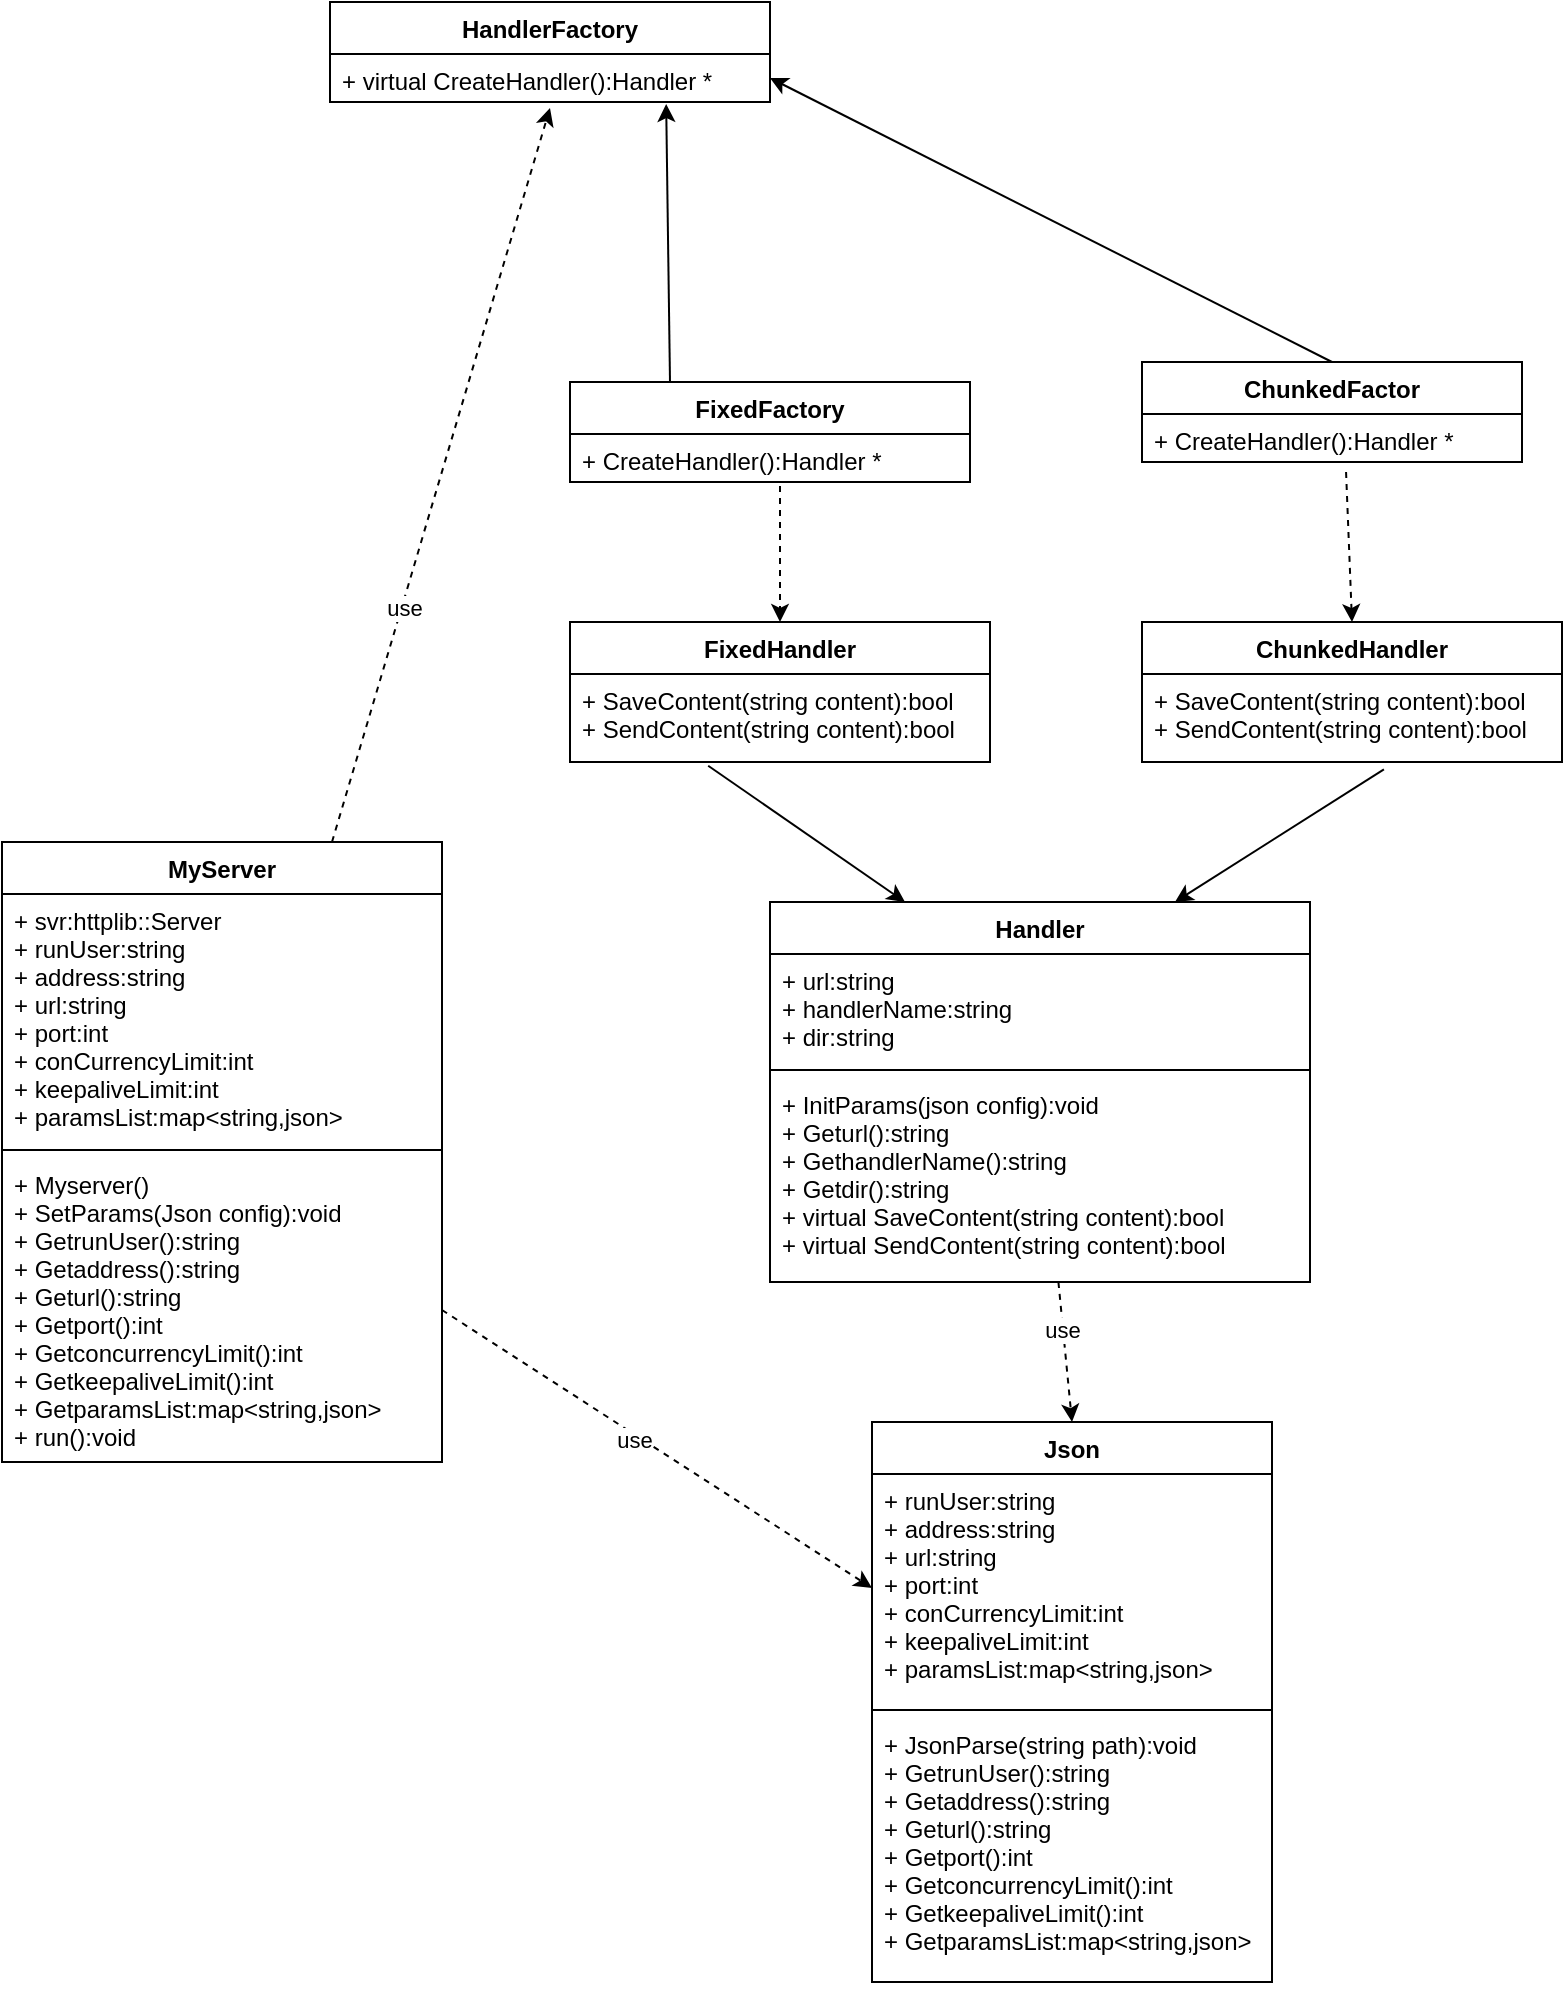 <mxfile>
    <diagram id="nGST3fsK-m_9oLN1t_x2" name="第 1 页">
        <mxGraphModel dx="496" dy="440" grid="1" gridSize="10" guides="1" tooltips="1" connect="1" arrows="1" fold="1" page="1" pageScale="1" pageWidth="827" pageHeight="1169" math="0" shadow="0">
            <root>
                <mxCell id="0"/>
                <mxCell id="1" parent="0"/>
                <mxCell id="56" style="edgeStyle=none;html=1;exitX=0.75;exitY=0;exitDx=0;exitDy=0;entryX=0.5;entryY=1.125;entryDx=0;entryDy=0;entryPerimeter=0;endArrow=classic;endFill=1;dashed=1;" parent="1" source="17" target="25" edge="1">
                    <mxGeometry relative="1" as="geometry"/>
                </mxCell>
                <mxCell id="57" value="use" style="edgeLabel;html=1;align=center;verticalAlign=middle;resizable=0;points=[];" parent="56" vertex="1" connectable="0">
                    <mxGeometry x="-0.357" y="-1" relative="1" as="geometry">
                        <mxPoint as="offset"/>
                    </mxGeometry>
                </mxCell>
                <mxCell id="17" value="MyServer" style="swimlane;fontStyle=1;align=center;verticalAlign=top;childLayout=stackLayout;horizontal=1;startSize=26;horizontalStack=0;resizeParent=1;resizeParentMax=0;resizeLast=0;collapsible=1;marginBottom=0;strokeColor=default;" parent="1" vertex="1">
                    <mxGeometry x="30" y="590" width="220" height="310" as="geometry"/>
                </mxCell>
                <mxCell id="18" value="+ svr:httplib::Server&#10;+ runUser:string&#10;+ address:string&#10;+ url:string&#10;+ port:int&#10;+ conCurrencyLimit:int&#10;+ keepaliveLimit:int&#10;+ paramsList:map&lt;string,json&gt;" style="text;strokeColor=none;fillColor=none;align=left;verticalAlign=top;spacingLeft=4;spacingRight=4;overflow=hidden;rotatable=0;points=[[0,0.5],[1,0.5]];portConstraint=eastwest;" parent="17" vertex="1">
                    <mxGeometry y="26" width="220" height="124" as="geometry"/>
                </mxCell>
                <mxCell id="19" value="" style="line;strokeWidth=1;fillColor=none;align=left;verticalAlign=middle;spacingTop=-1;spacingLeft=3;spacingRight=3;rotatable=0;labelPosition=right;points=[];portConstraint=eastwest;strokeColor=inherit;" parent="17" vertex="1">
                    <mxGeometry y="150" width="220" height="8" as="geometry"/>
                </mxCell>
                <mxCell id="20" value="+ Myserver()&#10;+ SetParams(Json config):void&#10;+ GetrunUser():string&#10;+ Getaddress():string&#10;+ Geturl():string&#10;+ Getport():int&#10;+ GetconcurrencyLimit():int&#10;+ GetkeepaliveLimit():int&#10;+ GetparamsList:map&lt;string,json&gt;&#10;+ run():void" style="text;strokeColor=none;fillColor=none;align=left;verticalAlign=top;spacingLeft=4;spacingRight=4;overflow=hidden;rotatable=0;points=[[0,0.5],[1,0.5]];portConstraint=eastwest;" parent="17" vertex="1">
                    <mxGeometry y="158" width="220" height="152" as="geometry"/>
                </mxCell>
                <mxCell id="22" value="HandlerFactory" style="swimlane;fontStyle=1;align=center;verticalAlign=top;childLayout=stackLayout;horizontal=1;startSize=26;horizontalStack=0;resizeParent=1;resizeParentMax=0;resizeLast=0;collapsible=1;marginBottom=0;strokeColor=default;" parent="1" vertex="1">
                    <mxGeometry x="194" y="170" width="220" height="50" as="geometry"/>
                </mxCell>
                <mxCell id="25" value="+ virtual CreateHandler():Handler *" style="text;strokeColor=none;fillColor=none;align=left;verticalAlign=top;spacingLeft=4;spacingRight=4;overflow=hidden;rotatable=0;points=[[0,0.5],[1,0.5]];portConstraint=eastwest;" parent="22" vertex="1">
                    <mxGeometry y="26" width="220" height="24" as="geometry"/>
                </mxCell>
                <mxCell id="26" value="Json" style="swimlane;fontStyle=1;align=center;verticalAlign=top;childLayout=stackLayout;horizontal=1;startSize=26;horizontalStack=0;resizeParent=1;resizeParentMax=0;resizeLast=0;collapsible=1;marginBottom=0;strokeColor=default;" parent="1" vertex="1">
                    <mxGeometry x="465" y="880" width="200" height="280" as="geometry"/>
                </mxCell>
                <mxCell id="27" value="+ runUser:string&#10;+ address:string&#10;+ url:string&#10;+ port:int&#10;+ conCurrencyLimit:int&#10;+ keepaliveLimit:int&#10;+ paramsList:map&lt;string,json&gt;" style="text;strokeColor=none;fillColor=none;align=left;verticalAlign=top;spacingLeft=4;spacingRight=4;overflow=hidden;rotatable=0;points=[[0,0.5],[1,0.5]];portConstraint=eastwest;" parent="26" vertex="1">
                    <mxGeometry y="26" width="200" height="114" as="geometry"/>
                </mxCell>
                <mxCell id="28" value="" style="line;strokeWidth=1;fillColor=none;align=left;verticalAlign=middle;spacingTop=-1;spacingLeft=3;spacingRight=3;rotatable=0;labelPosition=right;points=[];portConstraint=eastwest;strokeColor=inherit;" parent="26" vertex="1">
                    <mxGeometry y="140" width="200" height="8" as="geometry"/>
                </mxCell>
                <mxCell id="29" value="+ JsonParse(string path):void&#10;+ GetrunUser():string&#10;+ Getaddress():string&#10;+ Geturl():string&#10;+ Getport():int&#10;+ GetconcurrencyLimit():int&#10;+ GetkeepaliveLimit():int&#10;+ GetparamsList:map&lt;string,json&gt;" style="text;strokeColor=none;fillColor=none;align=left;verticalAlign=top;spacingLeft=4;spacingRight=4;overflow=hidden;rotatable=0;points=[[0,0.5],[1,0.5]];portConstraint=eastwest;" parent="26" vertex="1">
                    <mxGeometry y="148" width="200" height="132" as="geometry"/>
                </mxCell>
                <mxCell id="58" style="edgeStyle=none;html=1;exitX=0.25;exitY=0;exitDx=0;exitDy=0;entryX=0.764;entryY=1.042;entryDx=0;entryDy=0;entryPerimeter=0;endArrow=classic;endFill=1;" parent="1" source="30" target="25" edge="1">
                    <mxGeometry relative="1" as="geometry"/>
                </mxCell>
                <mxCell id="30" value="FixedFactory" style="swimlane;fontStyle=1;align=center;verticalAlign=top;childLayout=stackLayout;horizontal=1;startSize=26;horizontalStack=0;resizeParent=1;resizeParentMax=0;resizeLast=0;collapsible=1;marginBottom=0;strokeColor=default;" parent="1" vertex="1">
                    <mxGeometry x="314" y="360" width="200" height="50" as="geometry"/>
                </mxCell>
                <mxCell id="33" value="+ CreateHandler():Handler *" style="text;strokeColor=none;fillColor=none;align=left;verticalAlign=top;spacingLeft=4;spacingRight=4;overflow=hidden;rotatable=0;points=[[0,0.5],[1,0.5]];portConstraint=eastwest;" parent="30" vertex="1">
                    <mxGeometry y="26" width="200" height="24" as="geometry"/>
                </mxCell>
                <mxCell id="59" style="edgeStyle=none;html=1;exitX=0.5;exitY=0;exitDx=0;exitDy=0;entryX=1;entryY=0.5;entryDx=0;entryDy=0;endArrow=classic;endFill=1;" parent="1" source="34" target="25" edge="1">
                    <mxGeometry relative="1" as="geometry"/>
                </mxCell>
                <mxCell id="34" value="ChunkedFactor" style="swimlane;fontStyle=1;align=center;verticalAlign=top;childLayout=stackLayout;horizontal=1;startSize=26;horizontalStack=0;resizeParent=1;resizeParentMax=0;resizeLast=0;collapsible=1;marginBottom=0;strokeColor=default;" parent="1" vertex="1">
                    <mxGeometry x="600" y="350" width="190" height="50" as="geometry"/>
                </mxCell>
                <mxCell id="37" value="+ CreateHandler():Handler *" style="text;strokeColor=none;fillColor=none;align=left;verticalAlign=top;spacingLeft=4;spacingRight=4;overflow=hidden;rotatable=0;points=[[0,0.5],[1,0.5]];portConstraint=eastwest;" parent="34" vertex="1">
                    <mxGeometry y="26" width="190" height="24" as="geometry"/>
                </mxCell>
                <mxCell id="38" value="FixedHandler" style="swimlane;fontStyle=1;align=center;verticalAlign=top;childLayout=stackLayout;horizontal=1;startSize=26;horizontalStack=0;resizeParent=1;resizeParentMax=0;resizeLast=0;collapsible=1;marginBottom=0;strokeColor=default;" parent="1" vertex="1">
                    <mxGeometry x="314" y="480" width="210" height="70" as="geometry"/>
                </mxCell>
                <mxCell id="41" value="+ SaveContent(string content):bool&#10;+ SendContent(string content):bool" style="text;strokeColor=none;fillColor=none;align=left;verticalAlign=top;spacingLeft=4;spacingRight=4;overflow=hidden;rotatable=0;points=[[0,0.5],[1,0.5]];portConstraint=eastwest;" parent="38" vertex="1">
                    <mxGeometry y="26" width="210" height="44" as="geometry"/>
                </mxCell>
                <mxCell id="69" value="" style="edgeStyle=none;html=1;dashed=1;endArrow=classic;endFill=1;entryX=0.5;entryY=0;entryDx=0;entryDy=0;" parent="1" source="50" target="26" edge="1">
                    <mxGeometry relative="1" as="geometry"/>
                </mxCell>
                <mxCell id="70" value="use" style="edgeLabel;html=1;align=center;verticalAlign=middle;resizable=0;points=[];" parent="69" vertex="1" connectable="0">
                    <mxGeometry x="-0.338" y="-1" relative="1" as="geometry">
                        <mxPoint as="offset"/>
                    </mxGeometry>
                </mxCell>
                <mxCell id="50" value="Handler" style="swimlane;fontStyle=1;align=center;verticalAlign=top;childLayout=stackLayout;horizontal=1;startSize=26;horizontalStack=0;resizeParent=1;resizeParentMax=0;resizeLast=0;collapsible=1;marginBottom=0;strokeColor=default;" parent="1" vertex="1">
                    <mxGeometry x="414" y="620" width="270" height="190" as="geometry"/>
                </mxCell>
                <mxCell id="51" value="+ url:string&#10;+ handlerName:string&#10;+ dir:string" style="text;strokeColor=none;fillColor=none;align=left;verticalAlign=top;spacingLeft=4;spacingRight=4;overflow=hidden;rotatable=0;points=[[0,0.5],[1,0.5]];portConstraint=eastwest;" parent="50" vertex="1">
                    <mxGeometry y="26" width="270" height="54" as="geometry"/>
                </mxCell>
                <mxCell id="52" value="" style="line;strokeWidth=1;fillColor=none;align=left;verticalAlign=middle;spacingTop=-1;spacingLeft=3;spacingRight=3;rotatable=0;labelPosition=right;points=[];portConstraint=eastwest;strokeColor=inherit;" parent="50" vertex="1">
                    <mxGeometry y="80" width="270" height="8" as="geometry"/>
                </mxCell>
                <mxCell id="53" value="+ InitParams(json config):void&#10;+ Geturl():string&#10;+ GethandlerName():string&#10;+ Getdir():string&#10;+ virtual SaveContent(string content):bool&#10;+ virtual SendContent(string content):bool" style="text;strokeColor=none;fillColor=none;align=left;verticalAlign=top;spacingLeft=4;spacingRight=4;overflow=hidden;rotatable=0;points=[[0,0.5],[1,0.5]];portConstraint=eastwest;" parent="50" vertex="1">
                    <mxGeometry y="88" width="270" height="102" as="geometry"/>
                </mxCell>
                <mxCell id="54" value="ChunkedHandler" style="swimlane;fontStyle=1;align=center;verticalAlign=top;childLayout=stackLayout;horizontal=1;startSize=26;horizontalStack=0;resizeParent=1;resizeParentMax=0;resizeLast=0;collapsible=1;marginBottom=0;strokeColor=default;" parent="1" vertex="1">
                    <mxGeometry x="600" y="480" width="210" height="70" as="geometry"/>
                </mxCell>
                <mxCell id="55" value="+ SaveContent(string content):bool&#10;+ SendContent(string content):bool" style="text;strokeColor=none;fillColor=none;align=left;verticalAlign=top;spacingLeft=4;spacingRight=4;overflow=hidden;rotatable=0;points=[[0,0.5],[1,0.5]];portConstraint=eastwest;" parent="54" vertex="1">
                    <mxGeometry y="26" width="210" height="44" as="geometry"/>
                </mxCell>
                <mxCell id="60" value="" style="endArrow=classic;html=1;exitX=0.329;exitY=1.042;exitDx=0;exitDy=0;exitPerimeter=0;entryX=0.25;entryY=0;entryDx=0;entryDy=0;" parent="1" source="41" target="50" edge="1">
                    <mxGeometry width="50" height="50" relative="1" as="geometry">
                        <mxPoint x="410" y="720" as="sourcePoint"/>
                        <mxPoint x="460" y="670" as="targetPoint"/>
                    </mxGeometry>
                </mxCell>
                <mxCell id="61" value="" style="endArrow=classic;html=1;exitX=0.576;exitY=1.083;exitDx=0;exitDy=0;exitPerimeter=0;entryX=0.75;entryY=0;entryDx=0;entryDy=0;" parent="1" source="55" target="50" edge="1">
                    <mxGeometry width="50" height="50" relative="1" as="geometry">
                        <mxPoint x="410" y="720" as="sourcePoint"/>
                        <mxPoint x="460" y="670" as="targetPoint"/>
                    </mxGeometry>
                </mxCell>
                <mxCell id="66" value="" style="endArrow=classic;html=1;exitX=0.525;exitY=1.083;exitDx=0;exitDy=0;exitPerimeter=0;entryX=0.5;entryY=0;entryDx=0;entryDy=0;dashed=1;" parent="1" source="33" target="38" edge="1">
                    <mxGeometry width="50" height="50" relative="1" as="geometry">
                        <mxPoint x="410" y="720" as="sourcePoint"/>
                        <mxPoint x="460" y="670" as="targetPoint"/>
                    </mxGeometry>
                </mxCell>
                <mxCell id="67" value="" style="endArrow=classic;html=1;dashed=1;exitX=0.537;exitY=1.208;exitDx=0;exitDy=0;exitPerimeter=0;entryX=0.5;entryY=0;entryDx=0;entryDy=0;" parent="1" source="37" target="54" edge="1">
                    <mxGeometry width="50" height="50" relative="1" as="geometry">
                        <mxPoint x="410" y="720" as="sourcePoint"/>
                        <mxPoint x="460" y="670" as="targetPoint"/>
                    </mxGeometry>
                </mxCell>
                <mxCell id="71" style="edgeStyle=none;html=1;exitX=1;exitY=0.5;exitDx=0;exitDy=0;entryX=0;entryY=0.5;entryDx=0;entryDy=0;dashed=1;endArrow=classic;endFill=1;" parent="1" source="20" target="27" edge="1">
                    <mxGeometry relative="1" as="geometry"/>
                </mxCell>
                <mxCell id="72" value="use" style="edgeLabel;html=1;align=center;verticalAlign=middle;resizable=0;points=[];" parent="71" vertex="1" connectable="0">
                    <mxGeometry x="-0.097" y="-3" relative="1" as="geometry">
                        <mxPoint as="offset"/>
                    </mxGeometry>
                </mxCell>
            </root>
        </mxGraphModel>
    </diagram>
</mxfile>
